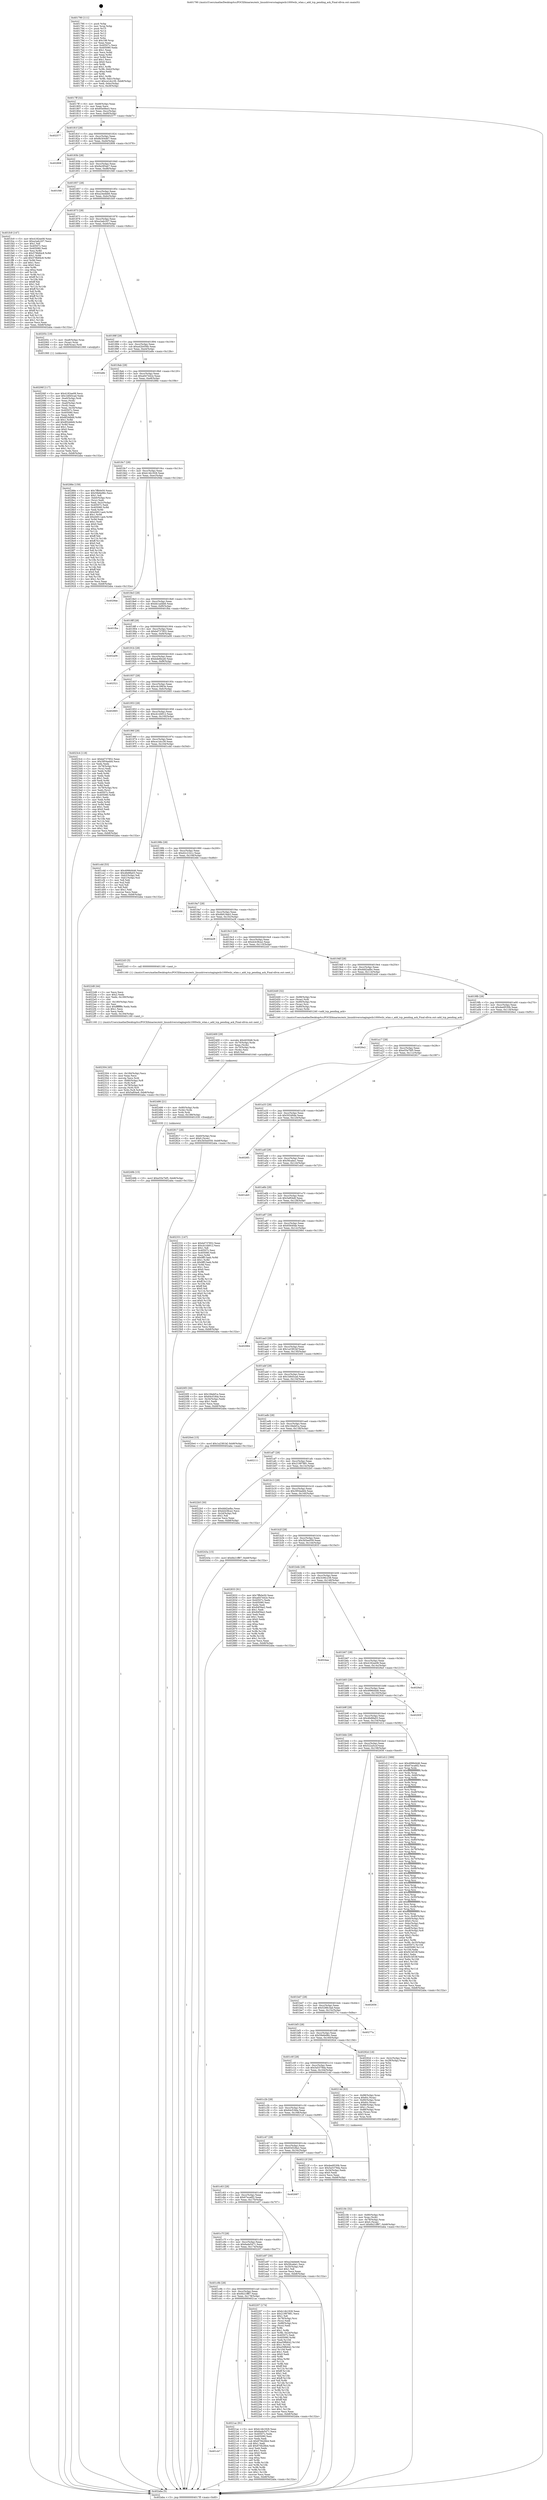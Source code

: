 digraph "0x401790" {
  label = "0x401790 (/mnt/c/Users/mathe/Desktop/tcc/POCII/binaries/extr_linuxdriversstagingwilc1000wilc_wlan.c_add_tcp_pending_ack_Final-ollvm.out::main(0))"
  labelloc = "t"
  node[shape=record]

  Entry [label="",width=0.3,height=0.3,shape=circle,fillcolor=black,style=filled]
  "0x4017ff" [label="{
     0x4017ff [32]\l
     | [instrs]\l
     &nbsp;&nbsp;0x4017ff \<+6\>: mov -0xb8(%rbp),%eax\l
     &nbsp;&nbsp;0x401805 \<+2\>: mov %eax,%ecx\l
     &nbsp;&nbsp;0x401807 \<+6\>: sub $0x85e0fee3,%ecx\l
     &nbsp;&nbsp;0x40180d \<+6\>: mov %eax,-0xcc(%rbp)\l
     &nbsp;&nbsp;0x401813 \<+6\>: mov %ecx,-0xd0(%rbp)\l
     &nbsp;&nbsp;0x401819 \<+6\>: je 0000000000402577 \<main+0xde7\>\l
  }"]
  "0x402577" [label="{
     0x402577\l
  }", style=dashed]
  "0x40181f" [label="{
     0x40181f [28]\l
     | [instrs]\l
     &nbsp;&nbsp;0x40181f \<+5\>: jmp 0000000000401824 \<main+0x94\>\l
     &nbsp;&nbsp;0x401824 \<+6\>: mov -0xcc(%rbp),%eax\l
     &nbsp;&nbsp;0x40182a \<+5\>: sub $0x8b304467,%eax\l
     &nbsp;&nbsp;0x40182f \<+6\>: mov %eax,-0xd4(%rbp)\l
     &nbsp;&nbsp;0x401835 \<+6\>: je 0000000000402808 \<main+0x1078\>\l
  }"]
  Exit [label="",width=0.3,height=0.3,shape=circle,fillcolor=black,style=filled,peripheries=2]
  "0x402808" [label="{
     0x402808\l
  }", style=dashed]
  "0x40183b" [label="{
     0x40183b [28]\l
     | [instrs]\l
     &nbsp;&nbsp;0x40183b \<+5\>: jmp 0000000000401840 \<main+0xb0\>\l
     &nbsp;&nbsp;0x401840 \<+6\>: mov -0xcc(%rbp),%eax\l
     &nbsp;&nbsp;0x401846 \<+5\>: sub $0x9a285ab7,%eax\l
     &nbsp;&nbsp;0x40184b \<+6\>: mov %eax,-0xd8(%rbp)\l
     &nbsp;&nbsp;0x401851 \<+6\>: je 0000000000401f48 \<main+0x7b8\>\l
  }"]
  "0x40249b" [label="{
     0x40249b [15]\l
     | [instrs]\l
     &nbsp;&nbsp;0x40249b \<+10\>: movl $0xe55e7bf5,-0xb8(%rbp)\l
     &nbsp;&nbsp;0x4024a5 \<+5\>: jmp 0000000000402aba \<main+0x132a\>\l
  }"]
  "0x401f48" [label="{
     0x401f48\l
  }", style=dashed]
  "0x401857" [label="{
     0x401857 [28]\l
     | [instrs]\l
     &nbsp;&nbsp;0x401857 \<+5\>: jmp 000000000040185c \<main+0xcc\>\l
     &nbsp;&nbsp;0x40185c \<+6\>: mov -0xcc(%rbp),%eax\l
     &nbsp;&nbsp;0x401862 \<+5\>: sub $0xa24edeb6,%eax\l
     &nbsp;&nbsp;0x401867 \<+6\>: mov %eax,-0xdc(%rbp)\l
     &nbsp;&nbsp;0x40186d \<+6\>: je 0000000000401fc9 \<main+0x839\>\l
  }"]
  "0x402486" [label="{
     0x402486 [21]\l
     | [instrs]\l
     &nbsp;&nbsp;0x402486 \<+4\>: mov -0x80(%rbp),%rdx\l
     &nbsp;&nbsp;0x40248a \<+3\>: mov (%rdx),%rdx\l
     &nbsp;&nbsp;0x40248d \<+3\>: mov %rdx,%rdi\l
     &nbsp;&nbsp;0x402490 \<+6\>: mov %eax,-0x188(%rbp)\l
     &nbsp;&nbsp;0x402496 \<+5\>: call 0000000000401030 \<free@plt\>\l
     | [calls]\l
     &nbsp;&nbsp;0x401030 \{1\} (unknown)\l
  }"]
  "0x401fc9" [label="{
     0x401fc9 [147]\l
     | [instrs]\l
     &nbsp;&nbsp;0x401fc9 \<+5\>: mov $0x4182ee08,%eax\l
     &nbsp;&nbsp;0x401fce \<+5\>: mov $0xa2adc207,%ecx\l
     &nbsp;&nbsp;0x401fd3 \<+2\>: mov $0x1,%dl\l
     &nbsp;&nbsp;0x401fd5 \<+7\>: mov 0x40507c,%esi\l
     &nbsp;&nbsp;0x401fdc \<+7\>: mov 0x405080,%edi\l
     &nbsp;&nbsp;0x401fe3 \<+3\>: mov %esi,%r8d\l
     &nbsp;&nbsp;0x401fe6 \<+7\>: sub $0x578b84c8,%r8d\l
     &nbsp;&nbsp;0x401fed \<+4\>: sub $0x1,%r8d\l
     &nbsp;&nbsp;0x401ff1 \<+7\>: add $0x578b84c8,%r8d\l
     &nbsp;&nbsp;0x401ff8 \<+4\>: imul %r8d,%esi\l
     &nbsp;&nbsp;0x401ffc \<+3\>: and $0x1,%esi\l
     &nbsp;&nbsp;0x401fff \<+3\>: cmp $0x0,%esi\l
     &nbsp;&nbsp;0x402002 \<+4\>: sete %r9b\l
     &nbsp;&nbsp;0x402006 \<+3\>: cmp $0xa,%edi\l
     &nbsp;&nbsp;0x402009 \<+4\>: setl %r10b\l
     &nbsp;&nbsp;0x40200d \<+3\>: mov %r9b,%r11b\l
     &nbsp;&nbsp;0x402010 \<+4\>: xor $0xff,%r11b\l
     &nbsp;&nbsp;0x402014 \<+3\>: mov %r10b,%bl\l
     &nbsp;&nbsp;0x402017 \<+3\>: xor $0xff,%bl\l
     &nbsp;&nbsp;0x40201a \<+3\>: xor $0x1,%dl\l
     &nbsp;&nbsp;0x40201d \<+3\>: mov %r11b,%r14b\l
     &nbsp;&nbsp;0x402020 \<+4\>: and $0xff,%r14b\l
     &nbsp;&nbsp;0x402024 \<+3\>: and %dl,%r9b\l
     &nbsp;&nbsp;0x402027 \<+3\>: mov %bl,%r15b\l
     &nbsp;&nbsp;0x40202a \<+4\>: and $0xff,%r15b\l
     &nbsp;&nbsp;0x40202e \<+3\>: and %dl,%r10b\l
     &nbsp;&nbsp;0x402031 \<+3\>: or %r9b,%r14b\l
     &nbsp;&nbsp;0x402034 \<+3\>: or %r10b,%r15b\l
     &nbsp;&nbsp;0x402037 \<+3\>: xor %r15b,%r14b\l
     &nbsp;&nbsp;0x40203a \<+3\>: or %bl,%r11b\l
     &nbsp;&nbsp;0x40203d \<+4\>: xor $0xff,%r11b\l
     &nbsp;&nbsp;0x402041 \<+3\>: or $0x1,%dl\l
     &nbsp;&nbsp;0x402044 \<+3\>: and %dl,%r11b\l
     &nbsp;&nbsp;0x402047 \<+3\>: or %r11b,%r14b\l
     &nbsp;&nbsp;0x40204a \<+4\>: test $0x1,%r14b\l
     &nbsp;&nbsp;0x40204e \<+3\>: cmovne %ecx,%eax\l
     &nbsp;&nbsp;0x402051 \<+6\>: mov %eax,-0xb8(%rbp)\l
     &nbsp;&nbsp;0x402057 \<+5\>: jmp 0000000000402aba \<main+0x132a\>\l
  }"]
  "0x401873" [label="{
     0x401873 [28]\l
     | [instrs]\l
     &nbsp;&nbsp;0x401873 \<+5\>: jmp 0000000000401878 \<main+0xe8\>\l
     &nbsp;&nbsp;0x401878 \<+6\>: mov -0xcc(%rbp),%eax\l
     &nbsp;&nbsp;0x40187e \<+5\>: sub $0xa2adc207,%eax\l
     &nbsp;&nbsp;0x401883 \<+6\>: mov %eax,-0xe0(%rbp)\l
     &nbsp;&nbsp;0x401889 \<+6\>: je 000000000040205c \<main+0x8cc\>\l
  }"]
  "0x402469" [label="{
     0x402469 [29]\l
     | [instrs]\l
     &nbsp;&nbsp;0x402469 \<+10\>: movabs $0x4030d6,%rdi\l
     &nbsp;&nbsp;0x402473 \<+4\>: mov -0x70(%rbp),%rdx\l
     &nbsp;&nbsp;0x402477 \<+2\>: mov %eax,(%rdx)\l
     &nbsp;&nbsp;0x402479 \<+4\>: mov -0x70(%rbp),%rdx\l
     &nbsp;&nbsp;0x40247d \<+2\>: mov (%rdx),%esi\l
     &nbsp;&nbsp;0x40247f \<+2\>: mov $0x0,%al\l
     &nbsp;&nbsp;0x402481 \<+5\>: call 0000000000401040 \<printf@plt\>\l
     | [calls]\l
     &nbsp;&nbsp;0x401040 \{1\} (unknown)\l
  }"]
  "0x40205c" [label="{
     0x40205c [19]\l
     | [instrs]\l
     &nbsp;&nbsp;0x40205c \<+7\>: mov -0xa8(%rbp),%rax\l
     &nbsp;&nbsp;0x402063 \<+3\>: mov (%rax),%rax\l
     &nbsp;&nbsp;0x402066 \<+4\>: mov 0x8(%rax),%rdi\l
     &nbsp;&nbsp;0x40206a \<+5\>: call 0000000000401060 \<atoi@plt\>\l
     | [calls]\l
     &nbsp;&nbsp;0x401060 \{1\} (unknown)\l
  }"]
  "0x40188f" [label="{
     0x40188f [28]\l
     | [instrs]\l
     &nbsp;&nbsp;0x40188f \<+5\>: jmp 0000000000401894 \<main+0x104\>\l
     &nbsp;&nbsp;0x401894 \<+6\>: mov -0xcc(%rbp),%eax\l
     &nbsp;&nbsp;0x40189a \<+5\>: sub $0xa42b456b,%eax\l
     &nbsp;&nbsp;0x40189f \<+6\>: mov %eax,-0xe4(%rbp)\l
     &nbsp;&nbsp;0x4018a5 \<+6\>: je 0000000000402a8e \<main+0x12fe\>\l
  }"]
  "0x402304" [label="{
     0x402304 [45]\l
     | [instrs]\l
     &nbsp;&nbsp;0x402304 \<+6\>: mov -0x184(%rbp),%ecx\l
     &nbsp;&nbsp;0x40230a \<+3\>: imul %eax,%ecx\l
     &nbsp;&nbsp;0x40230d \<+3\>: movslq %ecx,%rdi\l
     &nbsp;&nbsp;0x402310 \<+4\>: mov -0x80(%rbp),%r8\l
     &nbsp;&nbsp;0x402314 \<+3\>: mov (%r8),%r8\l
     &nbsp;&nbsp;0x402317 \<+4\>: mov -0x78(%rbp),%r9\l
     &nbsp;&nbsp;0x40231b \<+3\>: movslq (%r9),%r9\l
     &nbsp;&nbsp;0x40231e \<+4\>: mov %rdi,(%r8,%r9,8)\l
     &nbsp;&nbsp;0x402322 \<+10\>: movl $0x5af04e8,-0xb8(%rbp)\l
     &nbsp;&nbsp;0x40232c \<+5\>: jmp 0000000000402aba \<main+0x132a\>\l
  }"]
  "0x402a8e" [label="{
     0x402a8e\l
  }", style=dashed]
  "0x4018ab" [label="{
     0x4018ab [28]\l
     | [instrs]\l
     &nbsp;&nbsp;0x4018ab \<+5\>: jmp 00000000004018b0 \<main+0x120\>\l
     &nbsp;&nbsp;0x4018b0 \<+6\>: mov -0xcc(%rbp),%eax\l
     &nbsp;&nbsp;0x4018b6 \<+5\>: sub $0xa647442e,%eax\l
     &nbsp;&nbsp;0x4018bb \<+6\>: mov %eax,-0xe8(%rbp)\l
     &nbsp;&nbsp;0x4018c1 \<+6\>: je 000000000040288e \<main+0x10fe\>\l
  }"]
  "0x4022d8" [label="{
     0x4022d8 [44]\l
     | [instrs]\l
     &nbsp;&nbsp;0x4022d8 \<+2\>: xor %ecx,%ecx\l
     &nbsp;&nbsp;0x4022da \<+5\>: mov $0x2,%edx\l
     &nbsp;&nbsp;0x4022df \<+6\>: mov %edx,-0x180(%rbp)\l
     &nbsp;&nbsp;0x4022e5 \<+1\>: cltd\l
     &nbsp;&nbsp;0x4022e6 \<+6\>: mov -0x180(%rbp),%esi\l
     &nbsp;&nbsp;0x4022ec \<+2\>: idiv %esi\l
     &nbsp;&nbsp;0x4022ee \<+6\>: imul $0xfffffffe,%edx,%edx\l
     &nbsp;&nbsp;0x4022f4 \<+3\>: sub $0x1,%ecx\l
     &nbsp;&nbsp;0x4022f7 \<+2\>: sub %ecx,%edx\l
     &nbsp;&nbsp;0x4022f9 \<+6\>: mov %edx,-0x184(%rbp)\l
     &nbsp;&nbsp;0x4022ff \<+5\>: call 0000000000401160 \<next_i\>\l
     | [calls]\l
     &nbsp;&nbsp;0x401160 \{1\} (/mnt/c/Users/mathe/Desktop/tcc/POCII/binaries/extr_linuxdriversstagingwilc1000wilc_wlan.c_add_tcp_pending_ack_Final-ollvm.out::next_i)\l
  }"]
  "0x40288e" [label="{
     0x40288e [159]\l
     | [instrs]\l
     &nbsp;&nbsp;0x40288e \<+5\>: mov $0x7ffb0e50,%eax\l
     &nbsp;&nbsp;0x402893 \<+5\>: mov $0x59e6e96c,%ecx\l
     &nbsp;&nbsp;0x402898 \<+2\>: mov $0x1,%dl\l
     &nbsp;&nbsp;0x40289a \<+7\>: mov -0xb0(%rbp),%rsi\l
     &nbsp;&nbsp;0x4028a1 \<+2\>: mov (%rsi),%edi\l
     &nbsp;&nbsp;0x4028a3 \<+3\>: mov %edi,-0x2c(%rbp)\l
     &nbsp;&nbsp;0x4028a6 \<+7\>: mov 0x40507c,%edi\l
     &nbsp;&nbsp;0x4028ad \<+8\>: mov 0x405080,%r8d\l
     &nbsp;&nbsp;0x4028b5 \<+3\>: mov %edi,%r9d\l
     &nbsp;&nbsp;0x4028b8 \<+7\>: sub $0xd4911ae4,%r9d\l
     &nbsp;&nbsp;0x4028bf \<+4\>: sub $0x1,%r9d\l
     &nbsp;&nbsp;0x4028c3 \<+7\>: add $0xd4911ae4,%r9d\l
     &nbsp;&nbsp;0x4028ca \<+4\>: imul %r9d,%edi\l
     &nbsp;&nbsp;0x4028ce \<+3\>: and $0x1,%edi\l
     &nbsp;&nbsp;0x4028d1 \<+3\>: cmp $0x0,%edi\l
     &nbsp;&nbsp;0x4028d4 \<+4\>: sete %r10b\l
     &nbsp;&nbsp;0x4028d8 \<+4\>: cmp $0xa,%r8d\l
     &nbsp;&nbsp;0x4028dc \<+4\>: setl %r11b\l
     &nbsp;&nbsp;0x4028e0 \<+3\>: mov %r10b,%bl\l
     &nbsp;&nbsp;0x4028e3 \<+3\>: xor $0xff,%bl\l
     &nbsp;&nbsp;0x4028e6 \<+3\>: mov %r11b,%r14b\l
     &nbsp;&nbsp;0x4028e9 \<+4\>: xor $0xff,%r14b\l
     &nbsp;&nbsp;0x4028ed \<+3\>: xor $0x0,%dl\l
     &nbsp;&nbsp;0x4028f0 \<+3\>: mov %bl,%r15b\l
     &nbsp;&nbsp;0x4028f3 \<+4\>: and $0x0,%r15b\l
     &nbsp;&nbsp;0x4028f7 \<+3\>: and %dl,%r10b\l
     &nbsp;&nbsp;0x4028fa \<+3\>: mov %r14b,%r12b\l
     &nbsp;&nbsp;0x4028fd \<+4\>: and $0x0,%r12b\l
     &nbsp;&nbsp;0x402901 \<+3\>: and %dl,%r11b\l
     &nbsp;&nbsp;0x402904 \<+3\>: or %r10b,%r15b\l
     &nbsp;&nbsp;0x402907 \<+3\>: or %r11b,%r12b\l
     &nbsp;&nbsp;0x40290a \<+3\>: xor %r12b,%r15b\l
     &nbsp;&nbsp;0x40290d \<+3\>: or %r14b,%bl\l
     &nbsp;&nbsp;0x402910 \<+3\>: xor $0xff,%bl\l
     &nbsp;&nbsp;0x402913 \<+3\>: or $0x0,%dl\l
     &nbsp;&nbsp;0x402916 \<+2\>: and %dl,%bl\l
     &nbsp;&nbsp;0x402918 \<+3\>: or %bl,%r15b\l
     &nbsp;&nbsp;0x40291b \<+4\>: test $0x1,%r15b\l
     &nbsp;&nbsp;0x40291f \<+3\>: cmovne %ecx,%eax\l
     &nbsp;&nbsp;0x402922 \<+6\>: mov %eax,-0xb8(%rbp)\l
     &nbsp;&nbsp;0x402928 \<+5\>: jmp 0000000000402aba \<main+0x132a\>\l
  }"]
  "0x4018c7" [label="{
     0x4018c7 [28]\l
     | [instrs]\l
     &nbsp;&nbsp;0x4018c7 \<+5\>: jmp 00000000004018cc \<main+0x13c\>\l
     &nbsp;&nbsp;0x4018cc \<+6\>: mov -0xcc(%rbp),%eax\l
     &nbsp;&nbsp;0x4018d2 \<+5\>: sub $0xb14b1928,%eax\l
     &nbsp;&nbsp;0x4018d7 \<+6\>: mov %eax,-0xec(%rbp)\l
     &nbsp;&nbsp;0x4018dd \<+6\>: je 00000000004029de \<main+0x124e\>\l
  }"]
  "0x401cb7" [label="{
     0x401cb7\l
  }", style=dashed]
  "0x4029de" [label="{
     0x4029de\l
  }", style=dashed]
  "0x4018e3" [label="{
     0x4018e3 [28]\l
     | [instrs]\l
     &nbsp;&nbsp;0x4018e3 \<+5\>: jmp 00000000004018e8 \<main+0x158\>\l
     &nbsp;&nbsp;0x4018e8 \<+6\>: mov -0xcc(%rbp),%eax\l
     &nbsp;&nbsp;0x4018ee \<+5\>: sub $0xbb1ad4b6,%eax\l
     &nbsp;&nbsp;0x4018f3 \<+6\>: mov %eax,-0xf0(%rbp)\l
     &nbsp;&nbsp;0x4018f9 \<+6\>: je 0000000000401fba \<main+0x82a\>\l
  }"]
  "0x4021ac" [label="{
     0x4021ac [91]\l
     | [instrs]\l
     &nbsp;&nbsp;0x4021ac \<+5\>: mov $0xb14b1928,%eax\l
     &nbsp;&nbsp;0x4021b1 \<+5\>: mov $0x6ade5471,%ecx\l
     &nbsp;&nbsp;0x4021b6 \<+7\>: mov 0x40507c,%edx\l
     &nbsp;&nbsp;0x4021bd \<+7\>: mov 0x405080,%esi\l
     &nbsp;&nbsp;0x4021c4 \<+2\>: mov %edx,%edi\l
     &nbsp;&nbsp;0x4021c6 \<+6\>: sub $0x870b26b4,%edi\l
     &nbsp;&nbsp;0x4021cc \<+3\>: sub $0x1,%edi\l
     &nbsp;&nbsp;0x4021cf \<+6\>: add $0x870b26b4,%edi\l
     &nbsp;&nbsp;0x4021d5 \<+3\>: imul %edi,%edx\l
     &nbsp;&nbsp;0x4021d8 \<+3\>: and $0x1,%edx\l
     &nbsp;&nbsp;0x4021db \<+3\>: cmp $0x0,%edx\l
     &nbsp;&nbsp;0x4021de \<+4\>: sete %r8b\l
     &nbsp;&nbsp;0x4021e2 \<+3\>: cmp $0xa,%esi\l
     &nbsp;&nbsp;0x4021e5 \<+4\>: setl %r9b\l
     &nbsp;&nbsp;0x4021e9 \<+3\>: mov %r8b,%r10b\l
     &nbsp;&nbsp;0x4021ec \<+3\>: and %r9b,%r10b\l
     &nbsp;&nbsp;0x4021ef \<+3\>: xor %r9b,%r8b\l
     &nbsp;&nbsp;0x4021f2 \<+3\>: or %r8b,%r10b\l
     &nbsp;&nbsp;0x4021f5 \<+4\>: test $0x1,%r10b\l
     &nbsp;&nbsp;0x4021f9 \<+3\>: cmovne %ecx,%eax\l
     &nbsp;&nbsp;0x4021fc \<+6\>: mov %eax,-0xb8(%rbp)\l
     &nbsp;&nbsp;0x402202 \<+5\>: jmp 0000000000402aba \<main+0x132a\>\l
  }"]
  "0x401fba" [label="{
     0x401fba\l
  }", style=dashed]
  "0x4018ff" [label="{
     0x4018ff [28]\l
     | [instrs]\l
     &nbsp;&nbsp;0x4018ff \<+5\>: jmp 0000000000401904 \<main+0x174\>\l
     &nbsp;&nbsp;0x401904 \<+6\>: mov -0xcc(%rbp),%eax\l
     &nbsp;&nbsp;0x40190a \<+5\>: sub $0xbd737852,%eax\l
     &nbsp;&nbsp;0x40190f \<+6\>: mov %eax,-0xf4(%rbp)\l
     &nbsp;&nbsp;0x401915 \<+6\>: je 0000000000402a06 \<main+0x1276\>\l
  }"]
  "0x401c9b" [label="{
     0x401c9b [28]\l
     | [instrs]\l
     &nbsp;&nbsp;0x401c9b \<+5\>: jmp 0000000000401ca0 \<main+0x510\>\l
     &nbsp;&nbsp;0x401ca0 \<+6\>: mov -0xcc(%rbp),%eax\l
     &nbsp;&nbsp;0x401ca6 \<+5\>: sub $0x6b21ff87,%eax\l
     &nbsp;&nbsp;0x401cab \<+6\>: mov %eax,-0x178(%rbp)\l
     &nbsp;&nbsp;0x401cb1 \<+6\>: je 00000000004021ac \<main+0xa1c\>\l
  }"]
  "0x402a06" [label="{
     0x402a06\l
  }", style=dashed]
  "0x40191b" [label="{
     0x40191b [28]\l
     | [instrs]\l
     &nbsp;&nbsp;0x40191b \<+5\>: jmp 0000000000401920 \<main+0x190\>\l
     &nbsp;&nbsp;0x401920 \<+6\>: mov -0xcc(%rbp),%eax\l
     &nbsp;&nbsp;0x401926 \<+5\>: sub $0xbde6bce6,%eax\l
     &nbsp;&nbsp;0x40192b \<+6\>: mov %eax,-0xf8(%rbp)\l
     &nbsp;&nbsp;0x401931 \<+6\>: je 0000000000402521 \<main+0xd91\>\l
  }"]
  "0x402207" [label="{
     0x402207 [174]\l
     | [instrs]\l
     &nbsp;&nbsp;0x402207 \<+5\>: mov $0xb14b1928,%eax\l
     &nbsp;&nbsp;0x40220c \<+5\>: mov $0x21997881,%ecx\l
     &nbsp;&nbsp;0x402211 \<+2\>: mov $0x1,%dl\l
     &nbsp;&nbsp;0x402213 \<+4\>: mov -0x78(%rbp),%rsi\l
     &nbsp;&nbsp;0x402217 \<+2\>: mov (%rsi),%edi\l
     &nbsp;&nbsp;0x402219 \<+7\>: mov -0x88(%rbp),%rsi\l
     &nbsp;&nbsp;0x402220 \<+2\>: cmp (%rsi),%edi\l
     &nbsp;&nbsp;0x402222 \<+4\>: setl %r8b\l
     &nbsp;&nbsp;0x402226 \<+4\>: and $0x1,%r8b\l
     &nbsp;&nbsp;0x40222a \<+4\>: mov %r8b,-0x2d(%rbp)\l
     &nbsp;&nbsp;0x40222e \<+7\>: mov 0x40507c,%edi\l
     &nbsp;&nbsp;0x402235 \<+8\>: mov 0x405080,%r9d\l
     &nbsp;&nbsp;0x40223d \<+3\>: mov %edi,%r10d\l
     &nbsp;&nbsp;0x402240 \<+7\>: add $0xe59fb642,%r10d\l
     &nbsp;&nbsp;0x402247 \<+4\>: sub $0x1,%r10d\l
     &nbsp;&nbsp;0x40224b \<+7\>: sub $0xe59fb642,%r10d\l
     &nbsp;&nbsp;0x402252 \<+4\>: imul %r10d,%edi\l
     &nbsp;&nbsp;0x402256 \<+3\>: and $0x1,%edi\l
     &nbsp;&nbsp;0x402259 \<+3\>: cmp $0x0,%edi\l
     &nbsp;&nbsp;0x40225c \<+4\>: sete %r8b\l
     &nbsp;&nbsp;0x402260 \<+4\>: cmp $0xa,%r9d\l
     &nbsp;&nbsp;0x402264 \<+4\>: setl %r11b\l
     &nbsp;&nbsp;0x402268 \<+3\>: mov %r8b,%bl\l
     &nbsp;&nbsp;0x40226b \<+3\>: xor $0xff,%bl\l
     &nbsp;&nbsp;0x40226e \<+3\>: mov %r11b,%r14b\l
     &nbsp;&nbsp;0x402271 \<+4\>: xor $0xff,%r14b\l
     &nbsp;&nbsp;0x402275 \<+3\>: xor $0x1,%dl\l
     &nbsp;&nbsp;0x402278 \<+3\>: mov %bl,%r15b\l
     &nbsp;&nbsp;0x40227b \<+4\>: and $0xff,%r15b\l
     &nbsp;&nbsp;0x40227f \<+3\>: and %dl,%r8b\l
     &nbsp;&nbsp;0x402282 \<+3\>: mov %r14b,%r12b\l
     &nbsp;&nbsp;0x402285 \<+4\>: and $0xff,%r12b\l
     &nbsp;&nbsp;0x402289 \<+3\>: and %dl,%r11b\l
     &nbsp;&nbsp;0x40228c \<+3\>: or %r8b,%r15b\l
     &nbsp;&nbsp;0x40228f \<+3\>: or %r11b,%r12b\l
     &nbsp;&nbsp;0x402292 \<+3\>: xor %r12b,%r15b\l
     &nbsp;&nbsp;0x402295 \<+3\>: or %r14b,%bl\l
     &nbsp;&nbsp;0x402298 \<+3\>: xor $0xff,%bl\l
     &nbsp;&nbsp;0x40229b \<+3\>: or $0x1,%dl\l
     &nbsp;&nbsp;0x40229e \<+2\>: and %dl,%bl\l
     &nbsp;&nbsp;0x4022a0 \<+3\>: or %bl,%r15b\l
     &nbsp;&nbsp;0x4022a3 \<+4\>: test $0x1,%r15b\l
     &nbsp;&nbsp;0x4022a7 \<+3\>: cmovne %ecx,%eax\l
     &nbsp;&nbsp;0x4022aa \<+6\>: mov %eax,-0xb8(%rbp)\l
     &nbsp;&nbsp;0x4022b0 \<+5\>: jmp 0000000000402aba \<main+0x132a\>\l
  }"]
  "0x402521" [label="{
     0x402521\l
  }", style=dashed]
  "0x401937" [label="{
     0x401937 [28]\l
     | [instrs]\l
     &nbsp;&nbsp;0x401937 \<+5\>: jmp 000000000040193c \<main+0x1ac\>\l
     &nbsp;&nbsp;0x40193c \<+6\>: mov -0xcc(%rbp),%eax\l
     &nbsp;&nbsp;0x401942 \<+5\>: sub $0xc4c3963e,%eax\l
     &nbsp;&nbsp;0x401947 \<+6\>: mov %eax,-0xfc(%rbp)\l
     &nbsp;&nbsp;0x40194d \<+6\>: je 0000000000402665 \<main+0xed5\>\l
  }"]
  "0x40218c" [label="{
     0x40218c [32]\l
     | [instrs]\l
     &nbsp;&nbsp;0x40218c \<+4\>: mov -0x80(%rbp),%rdi\l
     &nbsp;&nbsp;0x402190 \<+3\>: mov %rax,(%rdi)\l
     &nbsp;&nbsp;0x402193 \<+4\>: mov -0x78(%rbp),%rax\l
     &nbsp;&nbsp;0x402197 \<+6\>: movl $0x0,(%rax)\l
     &nbsp;&nbsp;0x40219d \<+10\>: movl $0x6b21ff87,-0xb8(%rbp)\l
     &nbsp;&nbsp;0x4021a7 \<+5\>: jmp 0000000000402aba \<main+0x132a\>\l
  }"]
  "0x402665" [label="{
     0x402665\l
  }", style=dashed]
  "0x401953" [label="{
     0x401953 [28]\l
     | [instrs]\l
     &nbsp;&nbsp;0x401953 \<+5\>: jmp 0000000000401958 \<main+0x1c8\>\l
     &nbsp;&nbsp;0x401958 \<+6\>: mov -0xcc(%rbp),%eax\l
     &nbsp;&nbsp;0x40195e \<+5\>: sub $0xcb1d4912,%eax\l
     &nbsp;&nbsp;0x401963 \<+6\>: mov %eax,-0x100(%rbp)\l
     &nbsp;&nbsp;0x401969 \<+6\>: je 00000000004023c4 \<main+0xc34\>\l
  }"]
  "0x40206f" [label="{
     0x40206f [117]\l
     | [instrs]\l
     &nbsp;&nbsp;0x40206f \<+5\>: mov $0x4182ee08,%ecx\l
     &nbsp;&nbsp;0x402074 \<+5\>: mov $0x1b845cad,%edx\l
     &nbsp;&nbsp;0x402079 \<+7\>: mov -0xa0(%rbp),%rdi\l
     &nbsp;&nbsp;0x402080 \<+2\>: mov %eax,(%rdi)\l
     &nbsp;&nbsp;0x402082 \<+7\>: mov -0xa0(%rbp),%rdi\l
     &nbsp;&nbsp;0x402089 \<+2\>: mov (%rdi),%eax\l
     &nbsp;&nbsp;0x40208b \<+3\>: mov %eax,-0x34(%rbp)\l
     &nbsp;&nbsp;0x40208e \<+7\>: mov 0x40507c,%eax\l
     &nbsp;&nbsp;0x402095 \<+7\>: mov 0x405080,%esi\l
     &nbsp;&nbsp;0x40209c \<+3\>: mov %eax,%r8d\l
     &nbsp;&nbsp;0x40209f \<+7\>: sub $0x8f2ddbfd,%r8d\l
     &nbsp;&nbsp;0x4020a6 \<+4\>: sub $0x1,%r8d\l
     &nbsp;&nbsp;0x4020aa \<+7\>: add $0x8f2ddbfd,%r8d\l
     &nbsp;&nbsp;0x4020b1 \<+4\>: imul %r8d,%eax\l
     &nbsp;&nbsp;0x4020b5 \<+3\>: and $0x1,%eax\l
     &nbsp;&nbsp;0x4020b8 \<+3\>: cmp $0x0,%eax\l
     &nbsp;&nbsp;0x4020bb \<+4\>: sete %r9b\l
     &nbsp;&nbsp;0x4020bf \<+3\>: cmp $0xa,%esi\l
     &nbsp;&nbsp;0x4020c2 \<+4\>: setl %r10b\l
     &nbsp;&nbsp;0x4020c6 \<+3\>: mov %r9b,%r11b\l
     &nbsp;&nbsp;0x4020c9 \<+3\>: and %r10b,%r11b\l
     &nbsp;&nbsp;0x4020cc \<+3\>: xor %r10b,%r9b\l
     &nbsp;&nbsp;0x4020cf \<+3\>: or %r9b,%r11b\l
     &nbsp;&nbsp;0x4020d2 \<+4\>: test $0x1,%r11b\l
     &nbsp;&nbsp;0x4020d6 \<+3\>: cmovne %edx,%ecx\l
     &nbsp;&nbsp;0x4020d9 \<+6\>: mov %ecx,-0xb8(%rbp)\l
     &nbsp;&nbsp;0x4020df \<+5\>: jmp 0000000000402aba \<main+0x132a\>\l
  }"]
  "0x4023c4" [label="{
     0x4023c4 [118]\l
     | [instrs]\l
     &nbsp;&nbsp;0x4023c4 \<+5\>: mov $0xbd737852,%eax\l
     &nbsp;&nbsp;0x4023c9 \<+5\>: mov $0x3954add4,%ecx\l
     &nbsp;&nbsp;0x4023ce \<+2\>: xor %edx,%edx\l
     &nbsp;&nbsp;0x4023d0 \<+4\>: mov -0x78(%rbp),%rsi\l
     &nbsp;&nbsp;0x4023d4 \<+2\>: mov (%rsi),%edi\l
     &nbsp;&nbsp;0x4023d6 \<+3\>: mov %edx,%r8d\l
     &nbsp;&nbsp;0x4023d9 \<+3\>: sub %edi,%r8d\l
     &nbsp;&nbsp;0x4023dc \<+2\>: mov %edx,%edi\l
     &nbsp;&nbsp;0x4023de \<+3\>: sub $0x1,%edi\l
     &nbsp;&nbsp;0x4023e1 \<+3\>: add %edi,%r8d\l
     &nbsp;&nbsp;0x4023e4 \<+2\>: mov %edx,%edi\l
     &nbsp;&nbsp;0x4023e6 \<+3\>: sub %r8d,%edi\l
     &nbsp;&nbsp;0x4023e9 \<+4\>: mov -0x78(%rbp),%rsi\l
     &nbsp;&nbsp;0x4023ed \<+2\>: mov %edi,(%rsi)\l
     &nbsp;&nbsp;0x4023ef \<+7\>: mov 0x40507c,%edi\l
     &nbsp;&nbsp;0x4023f6 \<+8\>: mov 0x405080,%r8d\l
     &nbsp;&nbsp;0x4023fe \<+3\>: sub $0x1,%edx\l
     &nbsp;&nbsp;0x402401 \<+3\>: mov %edi,%r9d\l
     &nbsp;&nbsp;0x402404 \<+3\>: add %edx,%r9d\l
     &nbsp;&nbsp;0x402407 \<+4\>: imul %r9d,%edi\l
     &nbsp;&nbsp;0x40240b \<+3\>: and $0x1,%edi\l
     &nbsp;&nbsp;0x40240e \<+3\>: cmp $0x0,%edi\l
     &nbsp;&nbsp;0x402411 \<+4\>: sete %r10b\l
     &nbsp;&nbsp;0x402415 \<+4\>: cmp $0xa,%r8d\l
     &nbsp;&nbsp;0x402419 \<+4\>: setl %r11b\l
     &nbsp;&nbsp;0x40241d \<+3\>: mov %r10b,%bl\l
     &nbsp;&nbsp;0x402420 \<+3\>: and %r11b,%bl\l
     &nbsp;&nbsp;0x402423 \<+3\>: xor %r11b,%r10b\l
     &nbsp;&nbsp;0x402426 \<+3\>: or %r10b,%bl\l
     &nbsp;&nbsp;0x402429 \<+3\>: test $0x1,%bl\l
     &nbsp;&nbsp;0x40242c \<+3\>: cmovne %ecx,%eax\l
     &nbsp;&nbsp;0x40242f \<+6\>: mov %eax,-0xb8(%rbp)\l
     &nbsp;&nbsp;0x402435 \<+5\>: jmp 0000000000402aba \<main+0x132a\>\l
  }"]
  "0x40196f" [label="{
     0x40196f [28]\l
     | [instrs]\l
     &nbsp;&nbsp;0x40196f \<+5\>: jmp 0000000000401974 \<main+0x1e4\>\l
     &nbsp;&nbsp;0x401974 \<+6\>: mov -0xcc(%rbp),%eax\l
     &nbsp;&nbsp;0x40197a \<+5\>: sub $0xce1dcc39,%eax\l
     &nbsp;&nbsp;0x40197f \<+6\>: mov %eax,-0x104(%rbp)\l
     &nbsp;&nbsp;0x401985 \<+6\>: je 0000000000401cdd \<main+0x54d\>\l
  }"]
  "0x401c7f" [label="{
     0x401c7f [28]\l
     | [instrs]\l
     &nbsp;&nbsp;0x401c7f \<+5\>: jmp 0000000000401c84 \<main+0x4f4\>\l
     &nbsp;&nbsp;0x401c84 \<+6\>: mov -0xcc(%rbp),%eax\l
     &nbsp;&nbsp;0x401c8a \<+5\>: sub $0x6ade5471,%eax\l
     &nbsp;&nbsp;0x401c8f \<+6\>: mov %eax,-0x174(%rbp)\l
     &nbsp;&nbsp;0x401c95 \<+6\>: je 0000000000402207 \<main+0xa77\>\l
  }"]
  "0x401cdd" [label="{
     0x401cdd [53]\l
     | [instrs]\l
     &nbsp;&nbsp;0x401cdd \<+5\>: mov $0x4996d446,%eax\l
     &nbsp;&nbsp;0x401ce2 \<+5\>: mov $0x4fe88a03,%ecx\l
     &nbsp;&nbsp;0x401ce7 \<+6\>: mov -0xb2(%rbp),%dl\l
     &nbsp;&nbsp;0x401ced \<+7\>: mov -0xb1(%rbp),%sil\l
     &nbsp;&nbsp;0x401cf4 \<+3\>: mov %dl,%dil\l
     &nbsp;&nbsp;0x401cf7 \<+3\>: and %sil,%dil\l
     &nbsp;&nbsp;0x401cfa \<+3\>: xor %sil,%dl\l
     &nbsp;&nbsp;0x401cfd \<+3\>: or %dl,%dil\l
     &nbsp;&nbsp;0x401d00 \<+4\>: test $0x1,%dil\l
     &nbsp;&nbsp;0x401d04 \<+3\>: cmovne %ecx,%eax\l
     &nbsp;&nbsp;0x401d07 \<+6\>: mov %eax,-0xb8(%rbp)\l
     &nbsp;&nbsp;0x401d0d \<+5\>: jmp 0000000000402aba \<main+0x132a\>\l
  }"]
  "0x40198b" [label="{
     0x40198b [28]\l
     | [instrs]\l
     &nbsp;&nbsp;0x40198b \<+5\>: jmp 0000000000401990 \<main+0x200\>\l
     &nbsp;&nbsp;0x401990 \<+6\>: mov -0xcc(%rbp),%eax\l
     &nbsp;&nbsp;0x401996 \<+5\>: sub $0xd2c21b1c,%eax\l
     &nbsp;&nbsp;0x40199b \<+6\>: mov %eax,-0x108(%rbp)\l
     &nbsp;&nbsp;0x4019a1 \<+6\>: je 00000000004024fd \<main+0xd6d\>\l
  }"]
  "0x402aba" [label="{
     0x402aba [5]\l
     | [instrs]\l
     &nbsp;&nbsp;0x402aba \<+5\>: jmp 00000000004017ff \<main+0x6f\>\l
  }"]
  "0x401790" [label="{
     0x401790 [111]\l
     | [instrs]\l
     &nbsp;&nbsp;0x401790 \<+1\>: push %rbp\l
     &nbsp;&nbsp;0x401791 \<+3\>: mov %rsp,%rbp\l
     &nbsp;&nbsp;0x401794 \<+2\>: push %r15\l
     &nbsp;&nbsp;0x401796 \<+2\>: push %r14\l
     &nbsp;&nbsp;0x401798 \<+2\>: push %r13\l
     &nbsp;&nbsp;0x40179a \<+2\>: push %r12\l
     &nbsp;&nbsp;0x40179c \<+1\>: push %rbx\l
     &nbsp;&nbsp;0x40179d \<+7\>: sub $0x198,%rsp\l
     &nbsp;&nbsp;0x4017a4 \<+2\>: xor %eax,%eax\l
     &nbsp;&nbsp;0x4017a6 \<+7\>: mov 0x40507c,%ecx\l
     &nbsp;&nbsp;0x4017ad \<+7\>: mov 0x405080,%edx\l
     &nbsp;&nbsp;0x4017b4 \<+3\>: sub $0x1,%eax\l
     &nbsp;&nbsp;0x4017b7 \<+3\>: mov %ecx,%r8d\l
     &nbsp;&nbsp;0x4017ba \<+3\>: add %eax,%r8d\l
     &nbsp;&nbsp;0x4017bd \<+4\>: imul %r8d,%ecx\l
     &nbsp;&nbsp;0x4017c1 \<+3\>: and $0x1,%ecx\l
     &nbsp;&nbsp;0x4017c4 \<+3\>: cmp $0x0,%ecx\l
     &nbsp;&nbsp;0x4017c7 \<+4\>: sete %r9b\l
     &nbsp;&nbsp;0x4017cb \<+4\>: and $0x1,%r9b\l
     &nbsp;&nbsp;0x4017cf \<+7\>: mov %r9b,-0xb2(%rbp)\l
     &nbsp;&nbsp;0x4017d6 \<+3\>: cmp $0xa,%edx\l
     &nbsp;&nbsp;0x4017d9 \<+4\>: setl %r9b\l
     &nbsp;&nbsp;0x4017dd \<+4\>: and $0x1,%r9b\l
     &nbsp;&nbsp;0x4017e1 \<+7\>: mov %r9b,-0xb1(%rbp)\l
     &nbsp;&nbsp;0x4017e8 \<+10\>: movl $0xce1dcc39,-0xb8(%rbp)\l
     &nbsp;&nbsp;0x4017f2 \<+6\>: mov %edi,-0xbc(%rbp)\l
     &nbsp;&nbsp;0x4017f8 \<+7\>: mov %rsi,-0xc8(%rbp)\l
  }"]
  "0x401e97" [label="{
     0x401e97 [30]\l
     | [instrs]\l
     &nbsp;&nbsp;0x401e97 \<+5\>: mov $0xa24edeb6,%eax\l
     &nbsp;&nbsp;0x401e9c \<+5\>: mov $0x56cabe1,%ecx\l
     &nbsp;&nbsp;0x401ea1 \<+3\>: mov -0x35(%rbp),%dl\l
     &nbsp;&nbsp;0x401ea4 \<+3\>: test $0x1,%dl\l
     &nbsp;&nbsp;0x401ea7 \<+3\>: cmovne %ecx,%eax\l
     &nbsp;&nbsp;0x401eaa \<+6\>: mov %eax,-0xb8(%rbp)\l
     &nbsp;&nbsp;0x401eb0 \<+5\>: jmp 0000000000402aba \<main+0x132a\>\l
  }"]
  "0x4024fd" [label="{
     0x4024fd\l
  }", style=dashed]
  "0x4019a7" [label="{
     0x4019a7 [28]\l
     | [instrs]\l
     &nbsp;&nbsp;0x4019a7 \<+5\>: jmp 00000000004019ac \<main+0x21c\>\l
     &nbsp;&nbsp;0x4019ac \<+6\>: mov -0xcc(%rbp),%eax\l
     &nbsp;&nbsp;0x4019b2 \<+5\>: sub $0xdb819ab2,%eax\l
     &nbsp;&nbsp;0x4019b7 \<+6\>: mov %eax,-0x10c(%rbp)\l
     &nbsp;&nbsp;0x4019bd \<+6\>: je 0000000000402a28 \<main+0x1298\>\l
  }"]
  "0x401c63" [label="{
     0x401c63 [28]\l
     | [instrs]\l
     &nbsp;&nbsp;0x401c63 \<+5\>: jmp 0000000000401c68 \<main+0x4d8\>\l
     &nbsp;&nbsp;0x401c68 \<+6\>: mov -0xcc(%rbp),%eax\l
     &nbsp;&nbsp;0x401c6e \<+5\>: sub $0x67eca6f2,%eax\l
     &nbsp;&nbsp;0x401c73 \<+6\>: mov %eax,-0x170(%rbp)\l
     &nbsp;&nbsp;0x401c79 \<+6\>: je 0000000000401e97 \<main+0x707\>\l
  }"]
  "0x402a28" [label="{
     0x402a28\l
  }", style=dashed]
  "0x4019c3" [label="{
     0x4019c3 [28]\l
     | [instrs]\l
     &nbsp;&nbsp;0x4019c3 \<+5\>: jmp 00000000004019c8 \<main+0x238\>\l
     &nbsp;&nbsp;0x4019c8 \<+6\>: mov -0xcc(%rbp),%eax\l
     &nbsp;&nbsp;0x4019ce \<+5\>: sub $0xdcb38ca2,%eax\l
     &nbsp;&nbsp;0x4019d3 \<+6\>: mov %eax,-0x110(%rbp)\l
     &nbsp;&nbsp;0x4019d9 \<+6\>: je 00000000004022d3 \<main+0xb43\>\l
  }"]
  "0x402687" [label="{
     0x402687\l
  }", style=dashed]
  "0x4022d3" [label="{
     0x4022d3 [5]\l
     | [instrs]\l
     &nbsp;&nbsp;0x4022d3 \<+5\>: call 0000000000401160 \<next_i\>\l
     | [calls]\l
     &nbsp;&nbsp;0x401160 \{1\} (/mnt/c/Users/mathe/Desktop/tcc/POCII/binaries/extr_linuxdriversstagingwilc1000wilc_wlan.c_add_tcp_pending_ack_Final-ollvm.out::next_i)\l
  }"]
  "0x4019df" [label="{
     0x4019df [28]\l
     | [instrs]\l
     &nbsp;&nbsp;0x4019df \<+5\>: jmp 00000000004019e4 \<main+0x254\>\l
     &nbsp;&nbsp;0x4019e4 \<+6\>: mov -0xcc(%rbp),%eax\l
     &nbsp;&nbsp;0x4019ea \<+5\>: sub $0xddd2adbc,%eax\l
     &nbsp;&nbsp;0x4019ef \<+6\>: mov %eax,-0x114(%rbp)\l
     &nbsp;&nbsp;0x4019f5 \<+6\>: je 0000000000402449 \<main+0xcb9\>\l
  }"]
  "0x401c47" [label="{
     0x401c47 [28]\l
     | [instrs]\l
     &nbsp;&nbsp;0x401c47 \<+5\>: jmp 0000000000401c4c \<main+0x4bc\>\l
     &nbsp;&nbsp;0x401c4c \<+6\>: mov -0xcc(%rbp),%eax\l
     &nbsp;&nbsp;0x401c52 \<+5\>: sub $0x654528a2,%eax\l
     &nbsp;&nbsp;0x401c57 \<+6\>: mov %eax,-0x16c(%rbp)\l
     &nbsp;&nbsp;0x401c5d \<+6\>: je 0000000000402687 \<main+0xef7\>\l
  }"]
  "0x402449" [label="{
     0x402449 [32]\l
     | [instrs]\l
     &nbsp;&nbsp;0x402449 \<+7\>: mov -0x98(%rbp),%rax\l
     &nbsp;&nbsp;0x402450 \<+3\>: mov (%rax),%rdi\l
     &nbsp;&nbsp;0x402453 \<+7\>: mov -0x90(%rbp),%rax\l
     &nbsp;&nbsp;0x40245a \<+3\>: mov (%rax),%rsi\l
     &nbsp;&nbsp;0x40245d \<+4\>: mov -0x80(%rbp),%rax\l
     &nbsp;&nbsp;0x402461 \<+3\>: mov (%rax),%rdx\l
     &nbsp;&nbsp;0x402464 \<+5\>: call 0000000000401240 \<add_tcp_pending_ack\>\l
     | [calls]\l
     &nbsp;&nbsp;0x401240 \{1\} (/mnt/c/Users/mathe/Desktop/tcc/POCII/binaries/extr_linuxdriversstagingwilc1000wilc_wlan.c_add_tcp_pending_ack_Final-ollvm.out::add_tcp_pending_ack)\l
  }"]
  "0x4019fb" [label="{
     0x4019fb [28]\l
     | [instrs]\l
     &nbsp;&nbsp;0x4019fb \<+5\>: jmp 0000000000401a00 \<main+0x270\>\l
     &nbsp;&nbsp;0x401a00 \<+6\>: mov -0xcc(%rbp),%eax\l
     &nbsp;&nbsp;0x401a06 \<+5\>: sub $0xdee9530b,%eax\l
     &nbsp;&nbsp;0x401a0b \<+6\>: mov %eax,-0x118(%rbp)\l
     &nbsp;&nbsp;0x401a11 \<+6\>: je 00000000004026e2 \<main+0xf52\>\l
  }"]
  "0x40212f" [label="{
     0x40212f [30]\l
     | [instrs]\l
     &nbsp;&nbsp;0x40212f \<+5\>: mov $0xdee9530b,%eax\l
     &nbsp;&nbsp;0x402134 \<+5\>: mov $0x5a5379da,%ecx\l
     &nbsp;&nbsp;0x402139 \<+3\>: mov -0x34(%rbp),%edx\l
     &nbsp;&nbsp;0x40213c \<+3\>: cmp $0x0,%edx\l
     &nbsp;&nbsp;0x40213f \<+3\>: cmove %ecx,%eax\l
     &nbsp;&nbsp;0x402142 \<+6\>: mov %eax,-0xb8(%rbp)\l
     &nbsp;&nbsp;0x402148 \<+5\>: jmp 0000000000402aba \<main+0x132a\>\l
  }"]
  "0x4026e2" [label="{
     0x4026e2\l
  }", style=dashed]
  "0x401a17" [label="{
     0x401a17 [28]\l
     | [instrs]\l
     &nbsp;&nbsp;0x401a17 \<+5\>: jmp 0000000000401a1c \<main+0x28c\>\l
     &nbsp;&nbsp;0x401a1c \<+6\>: mov -0xcc(%rbp),%eax\l
     &nbsp;&nbsp;0x401a22 \<+5\>: sub $0xe55e7bf5,%eax\l
     &nbsp;&nbsp;0x401a27 \<+6\>: mov %eax,-0x11c(%rbp)\l
     &nbsp;&nbsp;0x401a2d \<+6\>: je 0000000000402817 \<main+0x1087\>\l
  }"]
  "0x401c2b" [label="{
     0x401c2b [28]\l
     | [instrs]\l
     &nbsp;&nbsp;0x401c2b \<+5\>: jmp 0000000000401c30 \<main+0x4a0\>\l
     &nbsp;&nbsp;0x401c30 \<+6\>: mov -0xcc(%rbp),%eax\l
     &nbsp;&nbsp;0x401c36 \<+5\>: sub $0x64cf18da,%eax\l
     &nbsp;&nbsp;0x401c3b \<+6\>: mov %eax,-0x168(%rbp)\l
     &nbsp;&nbsp;0x401c41 \<+6\>: je 000000000040212f \<main+0x99f\>\l
  }"]
  "0x402817" [label="{
     0x402817 [28]\l
     | [instrs]\l
     &nbsp;&nbsp;0x402817 \<+7\>: mov -0xb0(%rbp),%rax\l
     &nbsp;&nbsp;0x40281e \<+6\>: movl $0x0,(%rax)\l
     &nbsp;&nbsp;0x402824 \<+10\>: movl $0x3b5ee059,-0xb8(%rbp)\l
     &nbsp;&nbsp;0x40282e \<+5\>: jmp 0000000000402aba \<main+0x132a\>\l
  }"]
  "0x401a33" [label="{
     0x401a33 [28]\l
     | [instrs]\l
     &nbsp;&nbsp;0x401a33 \<+5\>: jmp 0000000000401a38 \<main+0x2a8\>\l
     &nbsp;&nbsp;0x401a38 \<+6\>: mov -0xcc(%rbp),%eax\l
     &nbsp;&nbsp;0x401a3e \<+5\>: sub $0x502d0de,%eax\l
     &nbsp;&nbsp;0x401a43 \<+6\>: mov %eax,-0x120(%rbp)\l
     &nbsp;&nbsp;0x401a49 \<+6\>: je 00000000004026f1 \<main+0xf61\>\l
  }"]
  "0x40214d" [label="{
     0x40214d [63]\l
     | [instrs]\l
     &nbsp;&nbsp;0x40214d \<+7\>: mov -0x98(%rbp),%rax\l
     &nbsp;&nbsp;0x402154 \<+7\>: movq $0x64,(%rax)\l
     &nbsp;&nbsp;0x40215b \<+7\>: mov -0x90(%rbp),%rax\l
     &nbsp;&nbsp;0x402162 \<+7\>: movq $0x64,(%rax)\l
     &nbsp;&nbsp;0x402169 \<+7\>: mov -0x88(%rbp),%rax\l
     &nbsp;&nbsp;0x402170 \<+6\>: movl $0x1,(%rax)\l
     &nbsp;&nbsp;0x402176 \<+7\>: mov -0x88(%rbp),%rax\l
     &nbsp;&nbsp;0x40217d \<+3\>: movslq (%rax),%rax\l
     &nbsp;&nbsp;0x402180 \<+4\>: shl $0x3,%rax\l
     &nbsp;&nbsp;0x402184 \<+3\>: mov %rax,%rdi\l
     &nbsp;&nbsp;0x402187 \<+5\>: call 0000000000401050 \<malloc@plt\>\l
     | [calls]\l
     &nbsp;&nbsp;0x401050 \{1\} (unknown)\l
  }"]
  "0x4026f1" [label="{
     0x4026f1\l
  }", style=dashed]
  "0x401a4f" [label="{
     0x401a4f [28]\l
     | [instrs]\l
     &nbsp;&nbsp;0x401a4f \<+5\>: jmp 0000000000401a54 \<main+0x2c4\>\l
     &nbsp;&nbsp;0x401a54 \<+6\>: mov -0xcc(%rbp),%eax\l
     &nbsp;&nbsp;0x401a5a \<+5\>: sub $0x56cabe1,%eax\l
     &nbsp;&nbsp;0x401a5f \<+6\>: mov %eax,-0x124(%rbp)\l
     &nbsp;&nbsp;0x401a65 \<+6\>: je 0000000000401eb5 \<main+0x725\>\l
  }"]
  "0x401c0f" [label="{
     0x401c0f [28]\l
     | [instrs]\l
     &nbsp;&nbsp;0x401c0f \<+5\>: jmp 0000000000401c14 \<main+0x484\>\l
     &nbsp;&nbsp;0x401c14 \<+6\>: mov -0xcc(%rbp),%eax\l
     &nbsp;&nbsp;0x401c1a \<+5\>: sub $0x5a5379da,%eax\l
     &nbsp;&nbsp;0x401c1f \<+6\>: mov %eax,-0x164(%rbp)\l
     &nbsp;&nbsp;0x401c25 \<+6\>: je 000000000040214d \<main+0x9bd\>\l
  }"]
  "0x401eb5" [label="{
     0x401eb5\l
  }", style=dashed]
  "0x401a6b" [label="{
     0x401a6b [28]\l
     | [instrs]\l
     &nbsp;&nbsp;0x401a6b \<+5\>: jmp 0000000000401a70 \<main+0x2e0\>\l
     &nbsp;&nbsp;0x401a70 \<+6\>: mov -0xcc(%rbp),%eax\l
     &nbsp;&nbsp;0x401a76 \<+5\>: sub $0x5af04e8,%eax\l
     &nbsp;&nbsp;0x401a7b \<+6\>: mov %eax,-0x128(%rbp)\l
     &nbsp;&nbsp;0x401a81 \<+6\>: je 0000000000402331 \<main+0xba1\>\l
  }"]
  "0x40292d" [label="{
     0x40292d [18]\l
     | [instrs]\l
     &nbsp;&nbsp;0x40292d \<+3\>: mov -0x2c(%rbp),%eax\l
     &nbsp;&nbsp;0x402930 \<+4\>: lea -0x28(%rbp),%rsp\l
     &nbsp;&nbsp;0x402934 \<+1\>: pop %rbx\l
     &nbsp;&nbsp;0x402935 \<+2\>: pop %r12\l
     &nbsp;&nbsp;0x402937 \<+2\>: pop %r13\l
     &nbsp;&nbsp;0x402939 \<+2\>: pop %r14\l
     &nbsp;&nbsp;0x40293b \<+2\>: pop %r15\l
     &nbsp;&nbsp;0x40293d \<+1\>: pop %rbp\l
     &nbsp;&nbsp;0x40293e \<+1\>: ret\l
  }"]
  "0x402331" [label="{
     0x402331 [147]\l
     | [instrs]\l
     &nbsp;&nbsp;0x402331 \<+5\>: mov $0xbd737852,%eax\l
     &nbsp;&nbsp;0x402336 \<+5\>: mov $0xcb1d4912,%ecx\l
     &nbsp;&nbsp;0x40233b \<+2\>: mov $0x1,%dl\l
     &nbsp;&nbsp;0x40233d \<+7\>: mov 0x40507c,%esi\l
     &nbsp;&nbsp;0x402344 \<+7\>: mov 0x405080,%edi\l
     &nbsp;&nbsp;0x40234b \<+3\>: mov %esi,%r8d\l
     &nbsp;&nbsp;0x40234e \<+7\>: add $0x9ff13aeb,%r8d\l
     &nbsp;&nbsp;0x402355 \<+4\>: sub $0x1,%r8d\l
     &nbsp;&nbsp;0x402359 \<+7\>: sub $0x9ff13aeb,%r8d\l
     &nbsp;&nbsp;0x402360 \<+4\>: imul %r8d,%esi\l
     &nbsp;&nbsp;0x402364 \<+3\>: and $0x1,%esi\l
     &nbsp;&nbsp;0x402367 \<+3\>: cmp $0x0,%esi\l
     &nbsp;&nbsp;0x40236a \<+4\>: sete %r9b\l
     &nbsp;&nbsp;0x40236e \<+3\>: cmp $0xa,%edi\l
     &nbsp;&nbsp;0x402371 \<+4\>: setl %r10b\l
     &nbsp;&nbsp;0x402375 \<+3\>: mov %r9b,%r11b\l
     &nbsp;&nbsp;0x402378 \<+4\>: xor $0xff,%r11b\l
     &nbsp;&nbsp;0x40237c \<+3\>: mov %r10b,%bl\l
     &nbsp;&nbsp;0x40237f \<+3\>: xor $0xff,%bl\l
     &nbsp;&nbsp;0x402382 \<+3\>: xor $0x0,%dl\l
     &nbsp;&nbsp;0x402385 \<+3\>: mov %r11b,%r14b\l
     &nbsp;&nbsp;0x402388 \<+4\>: and $0x0,%r14b\l
     &nbsp;&nbsp;0x40238c \<+3\>: and %dl,%r9b\l
     &nbsp;&nbsp;0x40238f \<+3\>: mov %bl,%r15b\l
     &nbsp;&nbsp;0x402392 \<+4\>: and $0x0,%r15b\l
     &nbsp;&nbsp;0x402396 \<+3\>: and %dl,%r10b\l
     &nbsp;&nbsp;0x402399 \<+3\>: or %r9b,%r14b\l
     &nbsp;&nbsp;0x40239c \<+3\>: or %r10b,%r15b\l
     &nbsp;&nbsp;0x40239f \<+3\>: xor %r15b,%r14b\l
     &nbsp;&nbsp;0x4023a2 \<+3\>: or %bl,%r11b\l
     &nbsp;&nbsp;0x4023a5 \<+4\>: xor $0xff,%r11b\l
     &nbsp;&nbsp;0x4023a9 \<+3\>: or $0x0,%dl\l
     &nbsp;&nbsp;0x4023ac \<+3\>: and %dl,%r11b\l
     &nbsp;&nbsp;0x4023af \<+3\>: or %r11b,%r14b\l
     &nbsp;&nbsp;0x4023b2 \<+4\>: test $0x1,%r14b\l
     &nbsp;&nbsp;0x4023b6 \<+3\>: cmovne %ecx,%eax\l
     &nbsp;&nbsp;0x4023b9 \<+6\>: mov %eax,-0xb8(%rbp)\l
     &nbsp;&nbsp;0x4023bf \<+5\>: jmp 0000000000402aba \<main+0x132a\>\l
  }"]
  "0x401a87" [label="{
     0x401a87 [28]\l
     | [instrs]\l
     &nbsp;&nbsp;0x401a87 \<+5\>: jmp 0000000000401a8c \<main+0x2fc\>\l
     &nbsp;&nbsp;0x401a8c \<+6\>: mov -0xcc(%rbp),%eax\l
     &nbsp;&nbsp;0x401a92 \<+5\>: sub $0x65640de,%eax\l
     &nbsp;&nbsp;0x401a97 \<+6\>: mov %eax,-0x12c(%rbp)\l
     &nbsp;&nbsp;0x401a9d \<+6\>: je 0000000000402984 \<main+0x11f4\>\l
  }"]
  "0x401bf3" [label="{
     0x401bf3 [28]\l
     | [instrs]\l
     &nbsp;&nbsp;0x401bf3 \<+5\>: jmp 0000000000401bf8 \<main+0x468\>\l
     &nbsp;&nbsp;0x401bf8 \<+6\>: mov -0xcc(%rbp),%eax\l
     &nbsp;&nbsp;0x401bfe \<+5\>: sub $0x59e6e96c,%eax\l
     &nbsp;&nbsp;0x401c03 \<+6\>: mov %eax,-0x160(%rbp)\l
     &nbsp;&nbsp;0x401c09 \<+6\>: je 000000000040292d \<main+0x119d\>\l
  }"]
  "0x402984" [label="{
     0x402984\l
  }", style=dashed]
  "0x401aa3" [label="{
     0x401aa3 [28]\l
     | [instrs]\l
     &nbsp;&nbsp;0x401aa3 \<+5\>: jmp 0000000000401aa8 \<main+0x318\>\l
     &nbsp;&nbsp;0x401aa8 \<+6\>: mov -0xcc(%rbp),%eax\l
     &nbsp;&nbsp;0x401aae \<+5\>: sub $0x1a2381bf,%eax\l
     &nbsp;&nbsp;0x401ab3 \<+6\>: mov %eax,-0x130(%rbp)\l
     &nbsp;&nbsp;0x401ab9 \<+6\>: je 00000000004020f3 \<main+0x963\>\l
  }"]
  "0x40277a" [label="{
     0x40277a\l
  }", style=dashed]
  "0x4020f3" [label="{
     0x4020f3 [30]\l
     | [instrs]\l
     &nbsp;&nbsp;0x4020f3 \<+5\>: mov $0x1fdebf1a,%eax\l
     &nbsp;&nbsp;0x4020f8 \<+5\>: mov $0x64cf18da,%ecx\l
     &nbsp;&nbsp;0x4020fd \<+3\>: mov -0x34(%rbp),%edx\l
     &nbsp;&nbsp;0x402100 \<+3\>: cmp $0x1,%edx\l
     &nbsp;&nbsp;0x402103 \<+3\>: cmovl %ecx,%eax\l
     &nbsp;&nbsp;0x402106 \<+6\>: mov %eax,-0xb8(%rbp)\l
     &nbsp;&nbsp;0x40210c \<+5\>: jmp 0000000000402aba \<main+0x132a\>\l
  }"]
  "0x401abf" [label="{
     0x401abf [28]\l
     | [instrs]\l
     &nbsp;&nbsp;0x401abf \<+5\>: jmp 0000000000401ac4 \<main+0x334\>\l
     &nbsp;&nbsp;0x401ac4 \<+6\>: mov -0xcc(%rbp),%eax\l
     &nbsp;&nbsp;0x401aca \<+5\>: sub $0x1b845cad,%eax\l
     &nbsp;&nbsp;0x401acf \<+6\>: mov %eax,-0x134(%rbp)\l
     &nbsp;&nbsp;0x401ad5 \<+6\>: je 00000000004020e4 \<main+0x954\>\l
  }"]
  "0x401bd7" [label="{
     0x401bd7 [28]\l
     | [instrs]\l
     &nbsp;&nbsp;0x401bd7 \<+5\>: jmp 0000000000401bdc \<main+0x44c\>\l
     &nbsp;&nbsp;0x401bdc \<+6\>: mov -0xcc(%rbp),%eax\l
     &nbsp;&nbsp;0x401be2 \<+5\>: sub $0x5288c3ad,%eax\l
     &nbsp;&nbsp;0x401be7 \<+6\>: mov %eax,-0x15c(%rbp)\l
     &nbsp;&nbsp;0x401bed \<+6\>: je 000000000040277a \<main+0xfea\>\l
  }"]
  "0x4020e4" [label="{
     0x4020e4 [15]\l
     | [instrs]\l
     &nbsp;&nbsp;0x4020e4 \<+10\>: movl $0x1a2381bf,-0xb8(%rbp)\l
     &nbsp;&nbsp;0x4020ee \<+5\>: jmp 0000000000402aba \<main+0x132a\>\l
  }"]
  "0x401adb" [label="{
     0x401adb [28]\l
     | [instrs]\l
     &nbsp;&nbsp;0x401adb \<+5\>: jmp 0000000000401ae0 \<main+0x350\>\l
     &nbsp;&nbsp;0x401ae0 \<+6\>: mov -0xcc(%rbp),%eax\l
     &nbsp;&nbsp;0x401ae6 \<+5\>: sub $0x1fdebf1a,%eax\l
     &nbsp;&nbsp;0x401aeb \<+6\>: mov %eax,-0x138(%rbp)\l
     &nbsp;&nbsp;0x401af1 \<+6\>: je 0000000000402111 \<main+0x981\>\l
  }"]
  "0x402656" [label="{
     0x402656\l
  }", style=dashed]
  "0x402111" [label="{
     0x402111\l
  }", style=dashed]
  "0x401af7" [label="{
     0x401af7 [28]\l
     | [instrs]\l
     &nbsp;&nbsp;0x401af7 \<+5\>: jmp 0000000000401afc \<main+0x36c\>\l
     &nbsp;&nbsp;0x401afc \<+6\>: mov -0xcc(%rbp),%eax\l
     &nbsp;&nbsp;0x401b02 \<+5\>: sub $0x21997881,%eax\l
     &nbsp;&nbsp;0x401b07 \<+6\>: mov %eax,-0x13c(%rbp)\l
     &nbsp;&nbsp;0x401b0d \<+6\>: je 00000000004022b5 \<main+0xb25\>\l
  }"]
  "0x401bbb" [label="{
     0x401bbb [28]\l
     | [instrs]\l
     &nbsp;&nbsp;0x401bbb \<+5\>: jmp 0000000000401bc0 \<main+0x430\>\l
     &nbsp;&nbsp;0x401bc0 \<+6\>: mov -0xcc(%rbp),%eax\l
     &nbsp;&nbsp;0x401bc6 \<+5\>: sub $0x522a5ccf,%eax\l
     &nbsp;&nbsp;0x401bcb \<+6\>: mov %eax,-0x158(%rbp)\l
     &nbsp;&nbsp;0x401bd1 \<+6\>: je 0000000000402656 \<main+0xec6\>\l
  }"]
  "0x4022b5" [label="{
     0x4022b5 [30]\l
     | [instrs]\l
     &nbsp;&nbsp;0x4022b5 \<+5\>: mov $0xddd2adbc,%eax\l
     &nbsp;&nbsp;0x4022ba \<+5\>: mov $0xdcb38ca2,%ecx\l
     &nbsp;&nbsp;0x4022bf \<+3\>: mov -0x2d(%rbp),%dl\l
     &nbsp;&nbsp;0x4022c2 \<+3\>: test $0x1,%dl\l
     &nbsp;&nbsp;0x4022c5 \<+3\>: cmovne %ecx,%eax\l
     &nbsp;&nbsp;0x4022c8 \<+6\>: mov %eax,-0xb8(%rbp)\l
     &nbsp;&nbsp;0x4022ce \<+5\>: jmp 0000000000402aba \<main+0x132a\>\l
  }"]
  "0x401b13" [label="{
     0x401b13 [28]\l
     | [instrs]\l
     &nbsp;&nbsp;0x401b13 \<+5\>: jmp 0000000000401b18 \<main+0x388\>\l
     &nbsp;&nbsp;0x401b18 \<+6\>: mov -0xcc(%rbp),%eax\l
     &nbsp;&nbsp;0x401b1e \<+5\>: sub $0x3954add4,%eax\l
     &nbsp;&nbsp;0x401b23 \<+6\>: mov %eax,-0x140(%rbp)\l
     &nbsp;&nbsp;0x401b29 \<+6\>: je 000000000040243a \<main+0xcaa\>\l
  }"]
  "0x401d12" [label="{
     0x401d12 [389]\l
     | [instrs]\l
     &nbsp;&nbsp;0x401d12 \<+5\>: mov $0x4996d446,%eax\l
     &nbsp;&nbsp;0x401d17 \<+5\>: mov $0x67eca6f2,%ecx\l
     &nbsp;&nbsp;0x401d1c \<+3\>: mov %rsp,%rdx\l
     &nbsp;&nbsp;0x401d1f \<+4\>: add $0xfffffffffffffff0,%rdx\l
     &nbsp;&nbsp;0x401d23 \<+3\>: mov %rdx,%rsp\l
     &nbsp;&nbsp;0x401d26 \<+7\>: mov %rdx,-0xb0(%rbp)\l
     &nbsp;&nbsp;0x401d2d \<+3\>: mov %rsp,%rdx\l
     &nbsp;&nbsp;0x401d30 \<+4\>: add $0xfffffffffffffff0,%rdx\l
     &nbsp;&nbsp;0x401d34 \<+3\>: mov %rdx,%rsp\l
     &nbsp;&nbsp;0x401d37 \<+3\>: mov %rsp,%rsi\l
     &nbsp;&nbsp;0x401d3a \<+4\>: add $0xfffffffffffffff0,%rsi\l
     &nbsp;&nbsp;0x401d3e \<+3\>: mov %rsi,%rsp\l
     &nbsp;&nbsp;0x401d41 \<+7\>: mov %rsi,-0xa8(%rbp)\l
     &nbsp;&nbsp;0x401d48 \<+3\>: mov %rsp,%rsi\l
     &nbsp;&nbsp;0x401d4b \<+4\>: add $0xfffffffffffffff0,%rsi\l
     &nbsp;&nbsp;0x401d4f \<+3\>: mov %rsi,%rsp\l
     &nbsp;&nbsp;0x401d52 \<+7\>: mov %rsi,-0xa0(%rbp)\l
     &nbsp;&nbsp;0x401d59 \<+3\>: mov %rsp,%rsi\l
     &nbsp;&nbsp;0x401d5c \<+4\>: add $0xfffffffffffffff0,%rsi\l
     &nbsp;&nbsp;0x401d60 \<+3\>: mov %rsi,%rsp\l
     &nbsp;&nbsp;0x401d63 \<+7\>: mov %rsi,-0x98(%rbp)\l
     &nbsp;&nbsp;0x401d6a \<+3\>: mov %rsp,%rsi\l
     &nbsp;&nbsp;0x401d6d \<+4\>: add $0xfffffffffffffff0,%rsi\l
     &nbsp;&nbsp;0x401d71 \<+3\>: mov %rsi,%rsp\l
     &nbsp;&nbsp;0x401d74 \<+7\>: mov %rsi,-0x90(%rbp)\l
     &nbsp;&nbsp;0x401d7b \<+3\>: mov %rsp,%rsi\l
     &nbsp;&nbsp;0x401d7e \<+4\>: add $0xfffffffffffffff0,%rsi\l
     &nbsp;&nbsp;0x401d82 \<+3\>: mov %rsi,%rsp\l
     &nbsp;&nbsp;0x401d85 \<+7\>: mov %rsi,-0x88(%rbp)\l
     &nbsp;&nbsp;0x401d8c \<+3\>: mov %rsp,%rsi\l
     &nbsp;&nbsp;0x401d8f \<+4\>: add $0xfffffffffffffff0,%rsi\l
     &nbsp;&nbsp;0x401d93 \<+3\>: mov %rsi,%rsp\l
     &nbsp;&nbsp;0x401d96 \<+4\>: mov %rsi,-0x80(%rbp)\l
     &nbsp;&nbsp;0x401d9a \<+3\>: mov %rsp,%rsi\l
     &nbsp;&nbsp;0x401d9d \<+4\>: add $0xfffffffffffffff0,%rsi\l
     &nbsp;&nbsp;0x401da1 \<+3\>: mov %rsi,%rsp\l
     &nbsp;&nbsp;0x401da4 \<+4\>: mov %rsi,-0x78(%rbp)\l
     &nbsp;&nbsp;0x401da8 \<+3\>: mov %rsp,%rsi\l
     &nbsp;&nbsp;0x401dab \<+4\>: add $0xfffffffffffffff0,%rsi\l
     &nbsp;&nbsp;0x401daf \<+3\>: mov %rsi,%rsp\l
     &nbsp;&nbsp;0x401db2 \<+4\>: mov %rsi,-0x70(%rbp)\l
     &nbsp;&nbsp;0x401db6 \<+3\>: mov %rsp,%rsi\l
     &nbsp;&nbsp;0x401db9 \<+4\>: add $0xfffffffffffffff0,%rsi\l
     &nbsp;&nbsp;0x401dbd \<+3\>: mov %rsi,%rsp\l
     &nbsp;&nbsp;0x401dc0 \<+4\>: mov %rsi,-0x68(%rbp)\l
     &nbsp;&nbsp;0x401dc4 \<+3\>: mov %rsp,%rsi\l
     &nbsp;&nbsp;0x401dc7 \<+4\>: add $0xfffffffffffffff0,%rsi\l
     &nbsp;&nbsp;0x401dcb \<+3\>: mov %rsi,%rsp\l
     &nbsp;&nbsp;0x401dce \<+4\>: mov %rsi,-0x60(%rbp)\l
     &nbsp;&nbsp;0x401dd2 \<+3\>: mov %rsp,%rsi\l
     &nbsp;&nbsp;0x401dd5 \<+4\>: add $0xfffffffffffffff0,%rsi\l
     &nbsp;&nbsp;0x401dd9 \<+3\>: mov %rsi,%rsp\l
     &nbsp;&nbsp;0x401ddc \<+4\>: mov %rsi,-0x58(%rbp)\l
     &nbsp;&nbsp;0x401de0 \<+3\>: mov %rsp,%rsi\l
     &nbsp;&nbsp;0x401de3 \<+4\>: add $0xfffffffffffffff0,%rsi\l
     &nbsp;&nbsp;0x401de7 \<+3\>: mov %rsi,%rsp\l
     &nbsp;&nbsp;0x401dea \<+4\>: mov %rsi,-0x50(%rbp)\l
     &nbsp;&nbsp;0x401dee \<+3\>: mov %rsp,%rsi\l
     &nbsp;&nbsp;0x401df1 \<+4\>: add $0xfffffffffffffff0,%rsi\l
     &nbsp;&nbsp;0x401df5 \<+3\>: mov %rsi,%rsp\l
     &nbsp;&nbsp;0x401df8 \<+4\>: mov %rsi,-0x48(%rbp)\l
     &nbsp;&nbsp;0x401dfc \<+3\>: mov %rsp,%rsi\l
     &nbsp;&nbsp;0x401dff \<+4\>: add $0xfffffffffffffff0,%rsi\l
     &nbsp;&nbsp;0x401e03 \<+3\>: mov %rsi,%rsp\l
     &nbsp;&nbsp;0x401e06 \<+4\>: mov %rsi,-0x40(%rbp)\l
     &nbsp;&nbsp;0x401e0a \<+7\>: mov -0xb0(%rbp),%rsi\l
     &nbsp;&nbsp;0x401e11 \<+6\>: movl $0x0,(%rsi)\l
     &nbsp;&nbsp;0x401e17 \<+6\>: mov -0xbc(%rbp),%edi\l
     &nbsp;&nbsp;0x401e1d \<+2\>: mov %edi,(%rdx)\l
     &nbsp;&nbsp;0x401e1f \<+7\>: mov -0xa8(%rbp),%rsi\l
     &nbsp;&nbsp;0x401e26 \<+7\>: mov -0xc8(%rbp),%r8\l
     &nbsp;&nbsp;0x401e2d \<+3\>: mov %r8,(%rsi)\l
     &nbsp;&nbsp;0x401e30 \<+3\>: cmpl $0x2,(%rdx)\l
     &nbsp;&nbsp;0x401e33 \<+4\>: setne %r9b\l
     &nbsp;&nbsp;0x401e37 \<+4\>: and $0x1,%r9b\l
     &nbsp;&nbsp;0x401e3b \<+4\>: mov %r9b,-0x35(%rbp)\l
     &nbsp;&nbsp;0x401e3f \<+8\>: mov 0x40507c,%r10d\l
     &nbsp;&nbsp;0x401e47 \<+8\>: mov 0x405080,%r11d\l
     &nbsp;&nbsp;0x401e4f \<+3\>: mov %r10d,%ebx\l
     &nbsp;&nbsp;0x401e52 \<+6\>: add $0xf41bf18f,%ebx\l
     &nbsp;&nbsp;0x401e58 \<+3\>: sub $0x1,%ebx\l
     &nbsp;&nbsp;0x401e5b \<+6\>: sub $0xf41bf18f,%ebx\l
     &nbsp;&nbsp;0x401e61 \<+4\>: imul %ebx,%r10d\l
     &nbsp;&nbsp;0x401e65 \<+4\>: and $0x1,%r10d\l
     &nbsp;&nbsp;0x401e69 \<+4\>: cmp $0x0,%r10d\l
     &nbsp;&nbsp;0x401e6d \<+4\>: sete %r9b\l
     &nbsp;&nbsp;0x401e71 \<+4\>: cmp $0xa,%r11d\l
     &nbsp;&nbsp;0x401e75 \<+4\>: setl %r14b\l
     &nbsp;&nbsp;0x401e79 \<+3\>: mov %r9b,%r15b\l
     &nbsp;&nbsp;0x401e7c \<+3\>: and %r14b,%r15b\l
     &nbsp;&nbsp;0x401e7f \<+3\>: xor %r14b,%r9b\l
     &nbsp;&nbsp;0x401e82 \<+3\>: or %r9b,%r15b\l
     &nbsp;&nbsp;0x401e85 \<+4\>: test $0x1,%r15b\l
     &nbsp;&nbsp;0x401e89 \<+3\>: cmovne %ecx,%eax\l
     &nbsp;&nbsp;0x401e8c \<+6\>: mov %eax,-0xb8(%rbp)\l
     &nbsp;&nbsp;0x401e92 \<+5\>: jmp 0000000000402aba \<main+0x132a\>\l
  }"]
  "0x40243a" [label="{
     0x40243a [15]\l
     | [instrs]\l
     &nbsp;&nbsp;0x40243a \<+10\>: movl $0x6b21ff87,-0xb8(%rbp)\l
     &nbsp;&nbsp;0x402444 \<+5\>: jmp 0000000000402aba \<main+0x132a\>\l
  }"]
  "0x401b2f" [label="{
     0x401b2f [28]\l
     | [instrs]\l
     &nbsp;&nbsp;0x401b2f \<+5\>: jmp 0000000000401b34 \<main+0x3a4\>\l
     &nbsp;&nbsp;0x401b34 \<+6\>: mov -0xcc(%rbp),%eax\l
     &nbsp;&nbsp;0x401b3a \<+5\>: sub $0x3b5ee059,%eax\l
     &nbsp;&nbsp;0x401b3f \<+6\>: mov %eax,-0x144(%rbp)\l
     &nbsp;&nbsp;0x401b45 \<+6\>: je 0000000000402833 \<main+0x10a3\>\l
  }"]
  "0x401b9f" [label="{
     0x401b9f [28]\l
     | [instrs]\l
     &nbsp;&nbsp;0x401b9f \<+5\>: jmp 0000000000401ba4 \<main+0x414\>\l
     &nbsp;&nbsp;0x401ba4 \<+6\>: mov -0xcc(%rbp),%eax\l
     &nbsp;&nbsp;0x401baa \<+5\>: sub $0x4fe88a03,%eax\l
     &nbsp;&nbsp;0x401baf \<+6\>: mov %eax,-0x154(%rbp)\l
     &nbsp;&nbsp;0x401bb5 \<+6\>: je 0000000000401d12 \<main+0x582\>\l
  }"]
  "0x402833" [label="{
     0x402833 [91]\l
     | [instrs]\l
     &nbsp;&nbsp;0x402833 \<+5\>: mov $0x7ffb0e50,%eax\l
     &nbsp;&nbsp;0x402838 \<+5\>: mov $0xa647442e,%ecx\l
     &nbsp;&nbsp;0x40283d \<+7\>: mov 0x40507c,%edx\l
     &nbsp;&nbsp;0x402844 \<+7\>: mov 0x405080,%esi\l
     &nbsp;&nbsp;0x40284b \<+2\>: mov %edx,%edi\l
     &nbsp;&nbsp;0x40284d \<+6\>: add $0x84f3be2,%edi\l
     &nbsp;&nbsp;0x402853 \<+3\>: sub $0x1,%edi\l
     &nbsp;&nbsp;0x402856 \<+6\>: sub $0x84f3be2,%edi\l
     &nbsp;&nbsp;0x40285c \<+3\>: imul %edi,%edx\l
     &nbsp;&nbsp;0x40285f \<+3\>: and $0x1,%edx\l
     &nbsp;&nbsp;0x402862 \<+3\>: cmp $0x0,%edx\l
     &nbsp;&nbsp;0x402865 \<+4\>: sete %r8b\l
     &nbsp;&nbsp;0x402869 \<+3\>: cmp $0xa,%esi\l
     &nbsp;&nbsp;0x40286c \<+4\>: setl %r9b\l
     &nbsp;&nbsp;0x402870 \<+3\>: mov %r8b,%r10b\l
     &nbsp;&nbsp;0x402873 \<+3\>: and %r9b,%r10b\l
     &nbsp;&nbsp;0x402876 \<+3\>: xor %r9b,%r8b\l
     &nbsp;&nbsp;0x402879 \<+3\>: or %r8b,%r10b\l
     &nbsp;&nbsp;0x40287c \<+4\>: test $0x1,%r10b\l
     &nbsp;&nbsp;0x402880 \<+3\>: cmovne %ecx,%eax\l
     &nbsp;&nbsp;0x402883 \<+6\>: mov %eax,-0xb8(%rbp)\l
     &nbsp;&nbsp;0x402889 \<+5\>: jmp 0000000000402aba \<main+0x132a\>\l
  }"]
  "0x401b4b" [label="{
     0x401b4b [28]\l
     | [instrs]\l
     &nbsp;&nbsp;0x401b4b \<+5\>: jmp 0000000000401b50 \<main+0x3c0\>\l
     &nbsp;&nbsp;0x401b50 \<+6\>: mov -0xcc(%rbp),%eax\l
     &nbsp;&nbsp;0x401b56 \<+5\>: sub $0x3c06c238,%eax\l
     &nbsp;&nbsp;0x401b5b \<+6\>: mov %eax,-0x148(%rbp)\l
     &nbsp;&nbsp;0x401b61 \<+6\>: je 00000000004024aa \<main+0xd1a\>\l
  }"]
  "0x40293f" [label="{
     0x40293f\l
  }", style=dashed]
  "0x4024aa" [label="{
     0x4024aa\l
  }", style=dashed]
  "0x401b67" [label="{
     0x401b67 [28]\l
     | [instrs]\l
     &nbsp;&nbsp;0x401b67 \<+5\>: jmp 0000000000401b6c \<main+0x3dc\>\l
     &nbsp;&nbsp;0x401b6c \<+6\>: mov -0xcc(%rbp),%eax\l
     &nbsp;&nbsp;0x401b72 \<+5\>: sub $0x4182ee08,%eax\l
     &nbsp;&nbsp;0x401b77 \<+6\>: mov %eax,-0x14c(%rbp)\l
     &nbsp;&nbsp;0x401b7d \<+6\>: je 00000000004029a5 \<main+0x1215\>\l
  }"]
  "0x401b83" [label="{
     0x401b83 [28]\l
     | [instrs]\l
     &nbsp;&nbsp;0x401b83 \<+5\>: jmp 0000000000401b88 \<main+0x3f8\>\l
     &nbsp;&nbsp;0x401b88 \<+6\>: mov -0xcc(%rbp),%eax\l
     &nbsp;&nbsp;0x401b8e \<+5\>: sub $0x4996d446,%eax\l
     &nbsp;&nbsp;0x401b93 \<+6\>: mov %eax,-0x150(%rbp)\l
     &nbsp;&nbsp;0x401b99 \<+6\>: je 000000000040293f \<main+0x11af\>\l
  }"]
  "0x4029a5" [label="{
     0x4029a5\l
  }", style=dashed]
  Entry -> "0x401790" [label=" 1"]
  "0x4017ff" -> "0x402577" [label=" 0"]
  "0x4017ff" -> "0x40181f" [label=" 24"]
  "0x40292d" -> Exit [label=" 1"]
  "0x40181f" -> "0x402808" [label=" 0"]
  "0x40181f" -> "0x40183b" [label=" 24"]
  "0x40288e" -> "0x402aba" [label=" 1"]
  "0x40183b" -> "0x401f48" [label=" 0"]
  "0x40183b" -> "0x401857" [label=" 24"]
  "0x402833" -> "0x402aba" [label=" 1"]
  "0x401857" -> "0x401fc9" [label=" 1"]
  "0x401857" -> "0x401873" [label=" 23"]
  "0x402817" -> "0x402aba" [label=" 1"]
  "0x401873" -> "0x40205c" [label=" 1"]
  "0x401873" -> "0x40188f" [label=" 22"]
  "0x40249b" -> "0x402aba" [label=" 1"]
  "0x40188f" -> "0x402a8e" [label=" 0"]
  "0x40188f" -> "0x4018ab" [label=" 22"]
  "0x402486" -> "0x40249b" [label=" 1"]
  "0x4018ab" -> "0x40288e" [label=" 1"]
  "0x4018ab" -> "0x4018c7" [label=" 21"]
  "0x402469" -> "0x402486" [label=" 1"]
  "0x4018c7" -> "0x4029de" [label=" 0"]
  "0x4018c7" -> "0x4018e3" [label=" 21"]
  "0x402449" -> "0x402469" [label=" 1"]
  "0x4018e3" -> "0x401fba" [label=" 0"]
  "0x4018e3" -> "0x4018ff" [label=" 21"]
  "0x40243a" -> "0x402aba" [label=" 1"]
  "0x4018ff" -> "0x402a06" [label=" 0"]
  "0x4018ff" -> "0x40191b" [label=" 21"]
  "0x402331" -> "0x402aba" [label=" 1"]
  "0x40191b" -> "0x402521" [label=" 0"]
  "0x40191b" -> "0x401937" [label=" 21"]
  "0x402304" -> "0x402aba" [label=" 1"]
  "0x401937" -> "0x402665" [label=" 0"]
  "0x401937" -> "0x401953" [label=" 21"]
  "0x4022d3" -> "0x4022d8" [label=" 1"]
  "0x401953" -> "0x4023c4" [label=" 1"]
  "0x401953" -> "0x40196f" [label=" 20"]
  "0x4022b5" -> "0x402aba" [label=" 2"]
  "0x40196f" -> "0x401cdd" [label=" 1"]
  "0x40196f" -> "0x40198b" [label=" 19"]
  "0x401cdd" -> "0x402aba" [label=" 1"]
  "0x401790" -> "0x4017ff" [label=" 1"]
  "0x402aba" -> "0x4017ff" [label=" 23"]
  "0x402207" -> "0x402aba" [label=" 2"]
  "0x40198b" -> "0x4024fd" [label=" 0"]
  "0x40198b" -> "0x4019a7" [label=" 19"]
  "0x4021ac" -> "0x402aba" [label=" 2"]
  "0x4019a7" -> "0x402a28" [label=" 0"]
  "0x4019a7" -> "0x4019c3" [label=" 19"]
  "0x401c9b" -> "0x4021ac" [label=" 2"]
  "0x4019c3" -> "0x4022d3" [label=" 1"]
  "0x4019c3" -> "0x4019df" [label=" 18"]
  "0x4023c4" -> "0x402aba" [label=" 1"]
  "0x4019df" -> "0x402449" [label=" 1"]
  "0x4019df" -> "0x4019fb" [label=" 17"]
  "0x401c7f" -> "0x402207" [label=" 2"]
  "0x4019fb" -> "0x4026e2" [label=" 0"]
  "0x4019fb" -> "0x401a17" [label=" 17"]
  "0x4022d8" -> "0x402304" [label=" 1"]
  "0x401a17" -> "0x402817" [label=" 1"]
  "0x401a17" -> "0x401a33" [label=" 16"]
  "0x40214d" -> "0x40218c" [label=" 1"]
  "0x401a33" -> "0x4026f1" [label=" 0"]
  "0x401a33" -> "0x401a4f" [label=" 16"]
  "0x40212f" -> "0x402aba" [label=" 1"]
  "0x401a4f" -> "0x401eb5" [label=" 0"]
  "0x401a4f" -> "0x401a6b" [label=" 16"]
  "0x4020e4" -> "0x402aba" [label=" 1"]
  "0x401a6b" -> "0x402331" [label=" 1"]
  "0x401a6b" -> "0x401a87" [label=" 15"]
  "0x40206f" -> "0x402aba" [label=" 1"]
  "0x401a87" -> "0x402984" [label=" 0"]
  "0x401a87" -> "0x401aa3" [label=" 15"]
  "0x401fc9" -> "0x402aba" [label=" 1"]
  "0x401aa3" -> "0x4020f3" [label=" 1"]
  "0x401aa3" -> "0x401abf" [label=" 14"]
  "0x401e97" -> "0x402aba" [label=" 1"]
  "0x401abf" -> "0x4020e4" [label=" 1"]
  "0x401abf" -> "0x401adb" [label=" 13"]
  "0x401c63" -> "0x401e97" [label=" 1"]
  "0x401adb" -> "0x402111" [label=" 0"]
  "0x401adb" -> "0x401af7" [label=" 13"]
  "0x401c9b" -> "0x401cb7" [label=" 0"]
  "0x401af7" -> "0x4022b5" [label=" 2"]
  "0x401af7" -> "0x401b13" [label=" 11"]
  "0x401c7f" -> "0x401c9b" [label=" 2"]
  "0x401b13" -> "0x40243a" [label=" 1"]
  "0x401b13" -> "0x401b2f" [label=" 10"]
  "0x401c2b" -> "0x401c47" [label=" 5"]
  "0x401b2f" -> "0x402833" [label=" 1"]
  "0x401b2f" -> "0x401b4b" [label=" 9"]
  "0x40218c" -> "0x402aba" [label=" 1"]
  "0x401b4b" -> "0x4024aa" [label=" 0"]
  "0x401b4b" -> "0x401b67" [label=" 9"]
  "0x401c0f" -> "0x401c2b" [label=" 6"]
  "0x401b67" -> "0x4029a5" [label=" 0"]
  "0x401b67" -> "0x401b83" [label=" 9"]
  "0x401c0f" -> "0x40214d" [label=" 1"]
  "0x401b83" -> "0x40293f" [label=" 0"]
  "0x401b83" -> "0x401b9f" [label=" 9"]
  "0x401c2b" -> "0x40212f" [label=" 1"]
  "0x401b9f" -> "0x401d12" [label=" 1"]
  "0x401b9f" -> "0x401bbb" [label=" 8"]
  "0x401c47" -> "0x402687" [label=" 0"]
  "0x401d12" -> "0x402aba" [label=" 1"]
  "0x401c47" -> "0x401c63" [label=" 5"]
  "0x401bbb" -> "0x402656" [label=" 0"]
  "0x401bbb" -> "0x401bd7" [label=" 8"]
  "0x401c63" -> "0x401c7f" [label=" 4"]
  "0x401bd7" -> "0x40277a" [label=" 0"]
  "0x401bd7" -> "0x401bf3" [label=" 8"]
  "0x40205c" -> "0x40206f" [label=" 1"]
  "0x401bf3" -> "0x40292d" [label=" 1"]
  "0x401bf3" -> "0x401c0f" [label=" 7"]
  "0x4020f3" -> "0x402aba" [label=" 1"]
}
